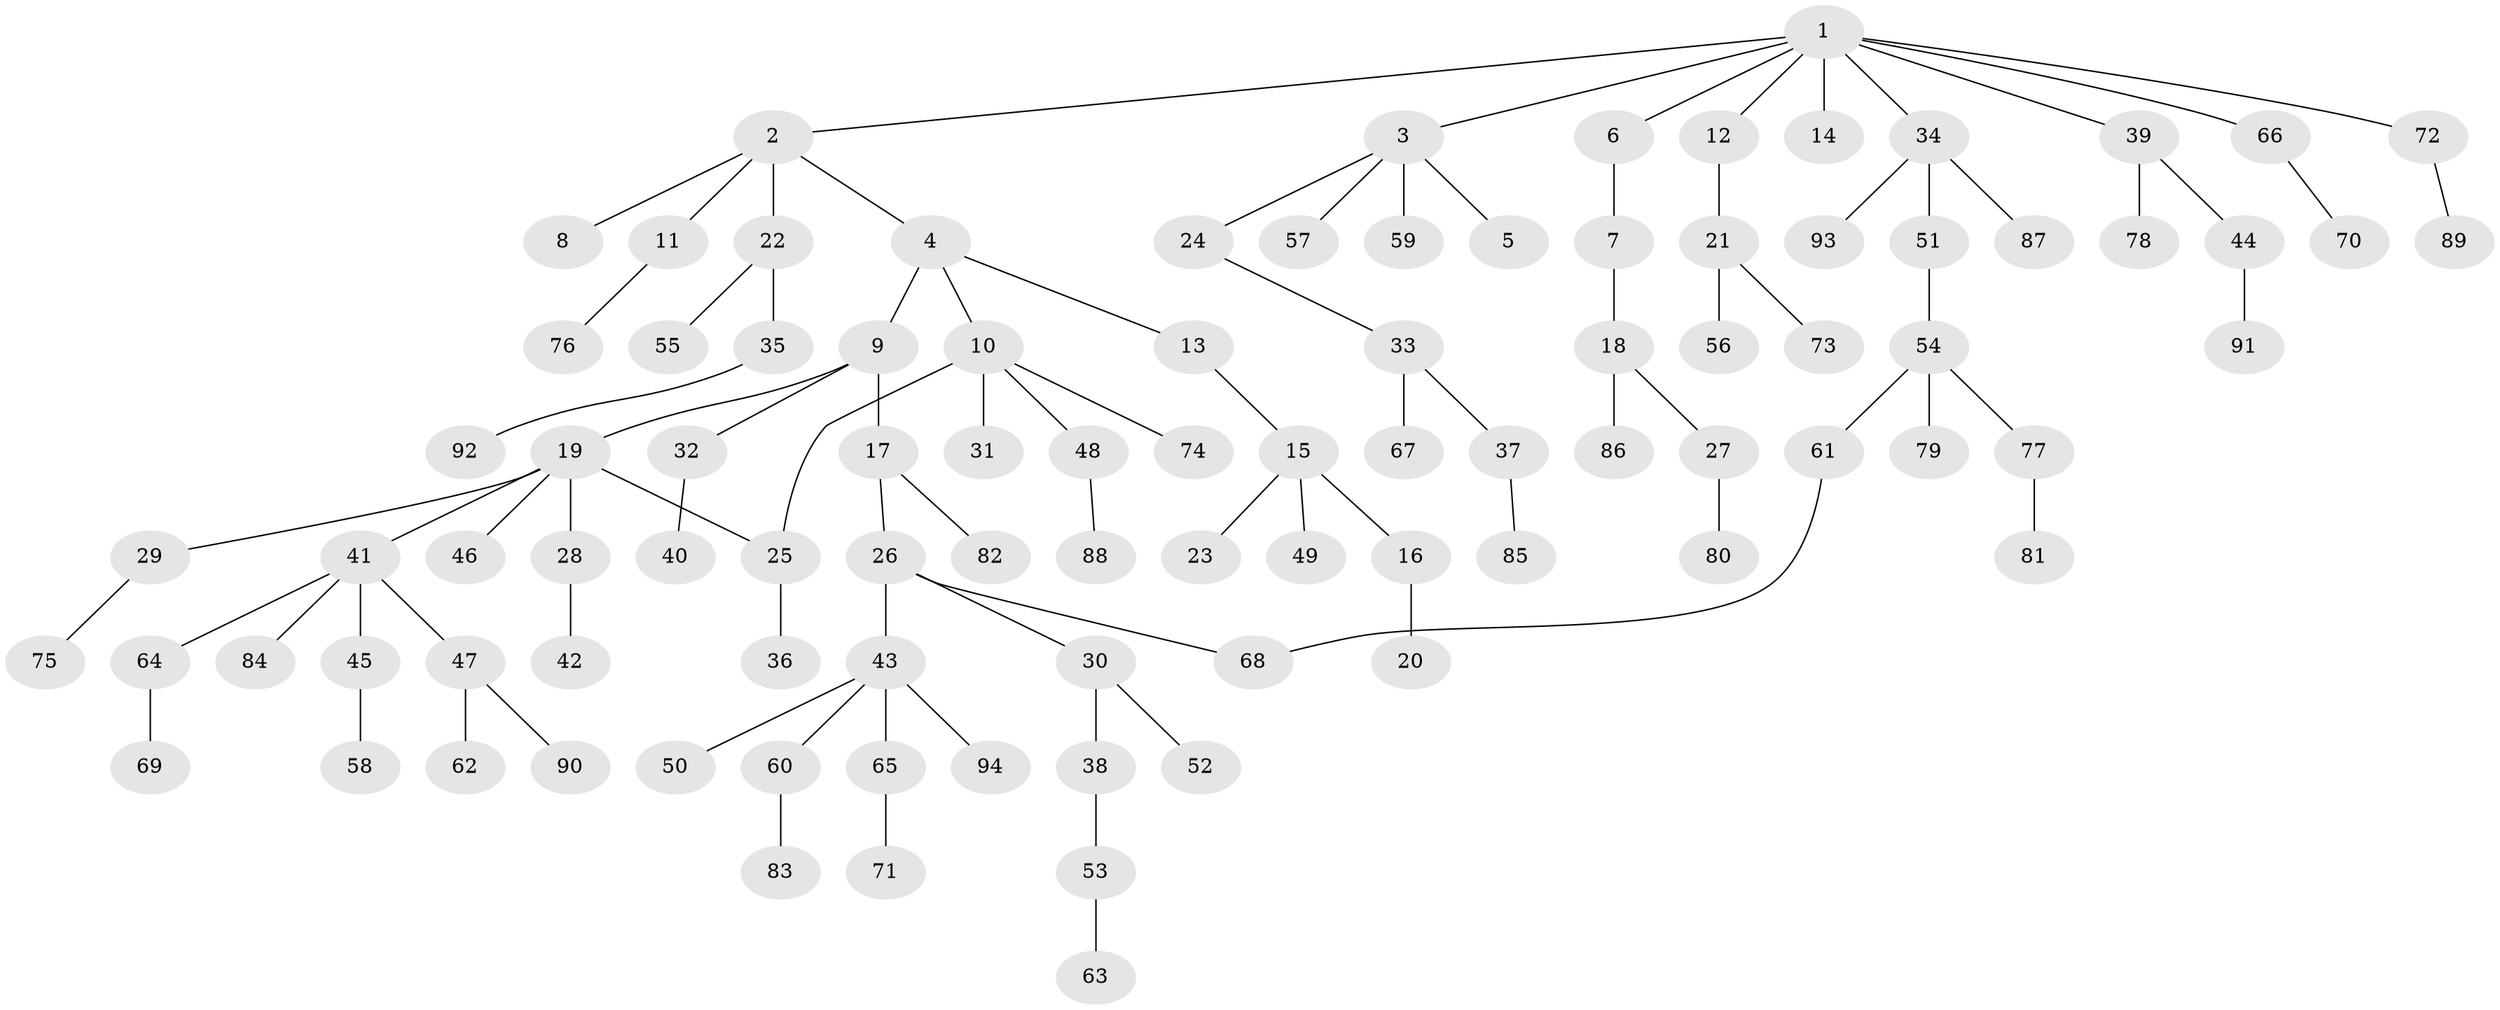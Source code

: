 // coarse degree distribution, {7: 0.02631578947368421, 3: 0.10526315789473684, 2: 0.3684210526315789, 4: 0.10526315789473684, 1: 0.39473684210526316}
// Generated by graph-tools (version 1.1) at 2025/49/03/04/25 22:49:06]
// undirected, 94 vertices, 95 edges
graph export_dot {
  node [color=gray90,style=filled];
  1;
  2;
  3;
  4;
  5;
  6;
  7;
  8;
  9;
  10;
  11;
  12;
  13;
  14;
  15;
  16;
  17;
  18;
  19;
  20;
  21;
  22;
  23;
  24;
  25;
  26;
  27;
  28;
  29;
  30;
  31;
  32;
  33;
  34;
  35;
  36;
  37;
  38;
  39;
  40;
  41;
  42;
  43;
  44;
  45;
  46;
  47;
  48;
  49;
  50;
  51;
  52;
  53;
  54;
  55;
  56;
  57;
  58;
  59;
  60;
  61;
  62;
  63;
  64;
  65;
  66;
  67;
  68;
  69;
  70;
  71;
  72;
  73;
  74;
  75;
  76;
  77;
  78;
  79;
  80;
  81;
  82;
  83;
  84;
  85;
  86;
  87;
  88;
  89;
  90;
  91;
  92;
  93;
  94;
  1 -- 2;
  1 -- 3;
  1 -- 6;
  1 -- 12;
  1 -- 14;
  1 -- 34;
  1 -- 39;
  1 -- 66;
  1 -- 72;
  2 -- 4;
  2 -- 8;
  2 -- 11;
  2 -- 22;
  3 -- 5;
  3 -- 24;
  3 -- 57;
  3 -- 59;
  4 -- 9;
  4 -- 10;
  4 -- 13;
  6 -- 7;
  7 -- 18;
  9 -- 17;
  9 -- 19;
  9 -- 32;
  10 -- 25;
  10 -- 31;
  10 -- 48;
  10 -- 74;
  11 -- 76;
  12 -- 21;
  13 -- 15;
  15 -- 16;
  15 -- 23;
  15 -- 49;
  16 -- 20;
  17 -- 26;
  17 -- 82;
  18 -- 27;
  18 -- 86;
  19 -- 28;
  19 -- 29;
  19 -- 41;
  19 -- 46;
  19 -- 25;
  21 -- 56;
  21 -- 73;
  22 -- 35;
  22 -- 55;
  24 -- 33;
  25 -- 36;
  26 -- 30;
  26 -- 43;
  26 -- 68;
  27 -- 80;
  28 -- 42;
  29 -- 75;
  30 -- 38;
  30 -- 52;
  32 -- 40;
  33 -- 37;
  33 -- 67;
  34 -- 51;
  34 -- 87;
  34 -- 93;
  35 -- 92;
  37 -- 85;
  38 -- 53;
  39 -- 44;
  39 -- 78;
  41 -- 45;
  41 -- 47;
  41 -- 64;
  41 -- 84;
  43 -- 50;
  43 -- 60;
  43 -- 65;
  43 -- 94;
  44 -- 91;
  45 -- 58;
  47 -- 62;
  47 -- 90;
  48 -- 88;
  51 -- 54;
  53 -- 63;
  54 -- 61;
  54 -- 77;
  54 -- 79;
  60 -- 83;
  61 -- 68;
  64 -- 69;
  65 -- 71;
  66 -- 70;
  72 -- 89;
  77 -- 81;
}
